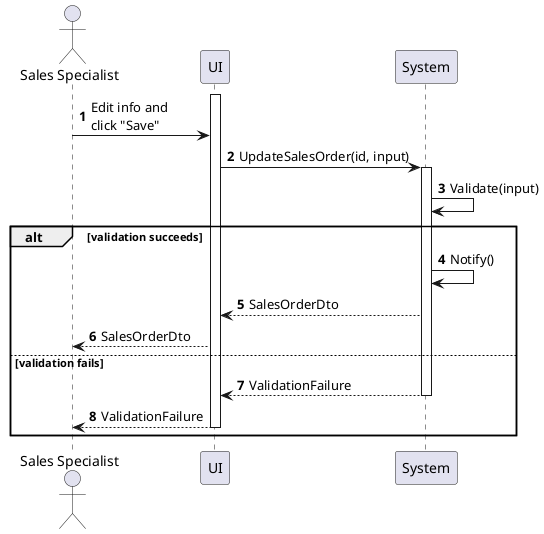 @startuml sales-order-update
autonumber

actor "Sales Specialist" as a
participant UI as f
participant System as b

activate f
a -> f : Edit info and\nclick "Save"
f -> b : UpdateSalesOrder(id, input)
activate b
b -> b : Validate(input)

alt validation succeeds
    b -> b : Notify()
    b --> f : SalesOrderDto
    f --> a : SalesOrderDto
else validation fails
    return ValidationFailure
    f --> a : ValidationFailure
    deactivate f
end
@enduml